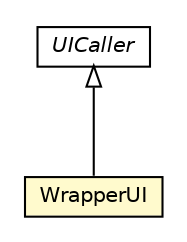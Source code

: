 #!/usr/local/bin/dot
#
# Class diagram 
# Generated by UMLGraph version R5_6-24-gf6e263 (http://www.umlgraph.org/)
#

digraph G {
	edge [fontname="Helvetica",fontsize=10,labelfontname="Helvetica",labelfontsize=10];
	node [fontname="Helvetica",fontsize=10,shape=plaintext];
	nodesep=0.25;
	ranksep=0.5;
	// org.universAAL.middleware.ui.UICaller
	c8690652 [label=<<table title="org.universAAL.middleware.ui.UICaller" border="0" cellborder="1" cellspacing="0" cellpadding="2" port="p" href="../../middleware/ui/UICaller.html">
		<tr><td><table border="0" cellspacing="0" cellpadding="1">
<tr><td align="center" balign="center"><font face="Helvetica-Oblique"> UICaller </font></td></tr>
		</table></td></tr>
		</table>>, URL="../../middleware/ui/UICaller.html", fontname="Helvetica", fontcolor="black", fontsize=10.0];
	// org.universAAL.support.utils.WrapperUI
	c8690997 [label=<<table title="org.universAAL.support.utils.WrapperUI" border="0" cellborder="1" cellspacing="0" cellpadding="2" port="p" bgcolor="lemonChiffon" href="./WrapperUI.html">
		<tr><td><table border="0" cellspacing="0" cellpadding="1">
<tr><td align="center" balign="center"> WrapperUI </td></tr>
		</table></td></tr>
		</table>>, URL="./WrapperUI.html", fontname="Helvetica", fontcolor="black", fontsize=10.0];
	//org.universAAL.support.utils.WrapperUI extends org.universAAL.middleware.ui.UICaller
	c8690652:p -> c8690997:p [dir=back,arrowtail=empty];
}

